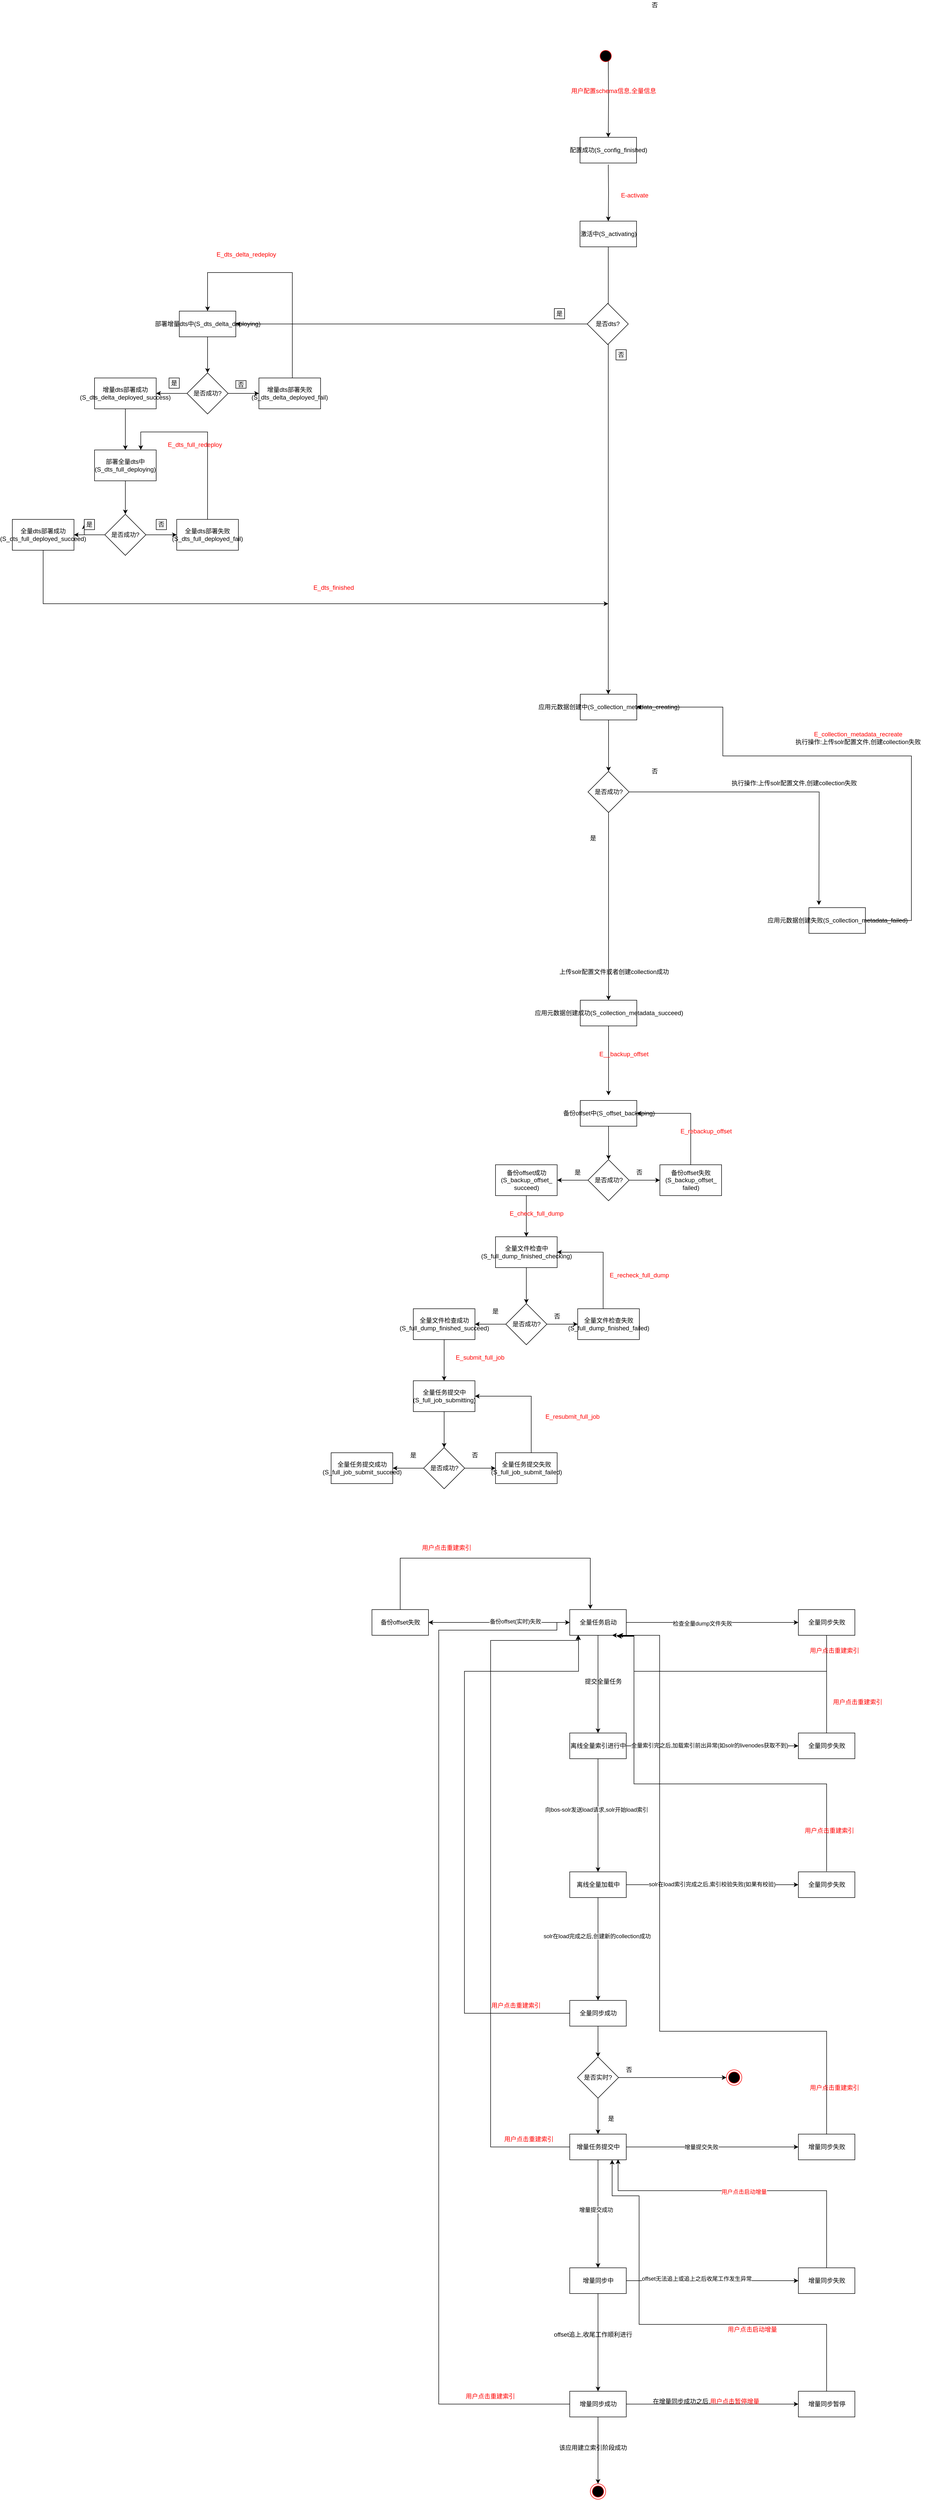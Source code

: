 <mxfile version="13.9.7" type="github">
  <diagram id="E6UDTMIK5SfPo9EAQP29" name="Page-1">
    <mxGraphModel dx="2750" dy="1805" grid="1" gridSize="10" guides="1" tooltips="1" connect="1" arrows="1" fold="1" page="1" pageScale="1" pageWidth="1169" pageHeight="826" math="0" shadow="0">
      <root>
        <mxCell id="0" />
        <mxCell id="1" parent="0" />
        <mxCell id="xRANGXOFlQ8uoqTKwq2T-1" value="" style="ellipse;html=1;shape=startState;fillColor=#000000;strokeColor=#ff0000;" parent="1" vertex="1">
          <mxGeometry x="410" y="-636" width="30" height="30" as="geometry" />
        </mxCell>
        <mxCell id="xRANGXOFlQ8uoqTKwq2T-8" value="" style="edgeStyle=orthogonalEdgeStyle;rounded=0;orthogonalLoop=1;jettySize=auto;html=1;" parent="1" target="xRANGXOFlQ8uoqTKwq2T-7" edge="1">
          <mxGeometry relative="1" as="geometry">
            <mxPoint x="430" y="-613" as="sourcePoint" />
          </mxGeometry>
        </mxCell>
        <mxCell id="xRANGXOFlQ8uoqTKwq2T-10" value="" style="edgeStyle=orthogonalEdgeStyle;rounded=0;orthogonalLoop=1;jettySize=auto;html=1;" parent="1" target="ouW_fzpy-MnYri31NkzG-50" edge="1">
          <mxGeometry relative="1" as="geometry">
            <mxPoint x="430" y="-270" as="sourcePoint" />
            <mxPoint x="460" y="1040" as="targetPoint" />
          </mxGeometry>
        </mxCell>
        <mxCell id="ouW_fzpy-MnYri31NkzG-12" style="edgeStyle=orthogonalEdgeStyle;rounded=0;orthogonalLoop=1;jettySize=auto;html=1;entryX=0.5;entryY=0;entryDx=0;entryDy=0;" edge="1" parent="1" target="ouW_fzpy-MnYri31NkzG-9">
          <mxGeometry relative="1" as="geometry">
            <mxPoint x="430" y="-310" as="targetPoint" />
            <mxPoint x="430" y="-410" as="sourcePoint" />
          </mxGeometry>
        </mxCell>
        <mxCell id="xRANGXOFlQ8uoqTKwq2T-7" value="配置成功(S_config_finished)" style="html=1;" parent="1" vertex="1">
          <mxGeometry x="375" y="-463" width="110" height="50" as="geometry" />
        </mxCell>
        <mxCell id="ouW_fzpy-MnYri31NkzG-66" style="edgeStyle=orthogonalEdgeStyle;rounded=0;orthogonalLoop=1;jettySize=auto;html=1;" edge="1" parent="1" source="xRANGXOFlQ8uoqTKwq2T-9">
          <mxGeometry relative="1" as="geometry">
            <mxPoint x="430.5" y="1400" as="targetPoint" />
          </mxGeometry>
        </mxCell>
        <mxCell id="xRANGXOFlQ8uoqTKwq2T-9" value="应用元数据创建成功(S_collection_metadata_succeed)" style="html=1;" parent="1" vertex="1">
          <mxGeometry x="375.5" y="1215" width="110" height="50" as="geometry" />
        </mxCell>
        <mxCell id="ouW_fzpy-MnYri31NkzG-60" style="edgeStyle=orthogonalEdgeStyle;rounded=0;orthogonalLoop=1;jettySize=auto;html=1;entryX=1;entryY=0.5;entryDx=0;entryDy=0;" edge="1" parent="1" source="xRANGXOFlQ8uoqTKwq2T-11" target="ouW_fzpy-MnYri31NkzG-50">
          <mxGeometry relative="1" as="geometry">
            <Array as="points">
              <mxPoint x="1020" y="1060" />
              <mxPoint x="1020" y="740" />
              <mxPoint x="653" y="740" />
              <mxPoint x="653" y="645" />
            </Array>
          </mxGeometry>
        </mxCell>
        <mxCell id="xRANGXOFlQ8uoqTKwq2T-11" value="应用元数据创建失败(S_collection_metadata_failed)" style="html=1;" parent="1" vertex="1">
          <mxGeometry x="820.5" y="1035" width="110" height="50" as="geometry" />
        </mxCell>
        <mxCell id="xRANGXOFlQ8uoqTKwq2T-22" style="edgeStyle=orthogonalEdgeStyle;rounded=0;orthogonalLoop=1;jettySize=auto;html=1;entryX=0;entryY=0.5;entryDx=0;entryDy=0;" parent="1" source="xRANGXOFlQ8uoqTKwq2T-18" target="xRANGXOFlQ8uoqTKwq2T-20" edge="1" treatAsSingle="0">
          <mxGeometry relative="1" as="geometry" />
        </mxCell>
        <mxCell id="pfTwy-6_xwasAA1-WFlj-45" value="检查全量dump文件失败" style="edgeLabel;html=1;align=center;verticalAlign=middle;resizable=0;points=[];" parent="xRANGXOFlQ8uoqTKwq2T-22" vertex="1" connectable="0">
          <mxGeometry x="-0.116" y="-2" relative="1" as="geometry">
            <mxPoint as="offset" />
          </mxGeometry>
        </mxCell>
        <mxCell id="xRANGXOFlQ8uoqTKwq2T-24" value="" style="edgeStyle=orthogonalEdgeStyle;rounded=0;orthogonalLoop=1;jettySize=auto;html=1;" parent="1" source="xRANGXOFlQ8uoqTKwq2T-18" target="xRANGXOFlQ8uoqTKwq2T-23" edge="1">
          <mxGeometry relative="1" as="geometry" />
        </mxCell>
        <mxCell id="pfTwy-6_xwasAA1-WFlj-31" value="" style="edgeStyle=orthogonalEdgeStyle;rounded=0;orthogonalLoop=1;jettySize=auto;html=1;" parent="1" source="xRANGXOFlQ8uoqTKwq2T-18" target="pfTwy-6_xwasAA1-WFlj-30" edge="1" treatAsSingle="0">
          <mxGeometry relative="1" as="geometry" />
        </mxCell>
        <mxCell id="pfTwy-6_xwasAA1-WFlj-43" value="备份offset(实时)失败" style="edgeLabel;html=1;align=center;verticalAlign=middle;resizable=0;points=[];" parent="pfTwy-6_xwasAA1-WFlj-31" vertex="1" connectable="0">
          <mxGeometry x="-0.229" y="-2" relative="1" as="geometry">
            <mxPoint as="offset" />
          </mxGeometry>
        </mxCell>
        <mxCell id="xRANGXOFlQ8uoqTKwq2T-18" value="全量任务启动" style="html=1;" parent="1" vertex="1">
          <mxGeometry x="355" y="2400" width="110" height="50" as="geometry" />
        </mxCell>
        <mxCell id="pfTwy-6_xwasAA1-WFlj-65" style="edgeStyle=orthogonalEdgeStyle;rounded=0;orthogonalLoop=1;jettySize=auto;html=1;" parent="1" source="xRANGXOFlQ8uoqTKwq2T-20" edge="1">
          <mxGeometry relative="1" as="geometry">
            <mxPoint x="450" y="2450" as="targetPoint" />
            <Array as="points">
              <mxPoint x="855" y="2520" />
              <mxPoint x="480" y="2520" />
              <mxPoint x="480" y="2450" />
            </Array>
          </mxGeometry>
        </mxCell>
        <mxCell id="xRANGXOFlQ8uoqTKwq2T-20" value="全量同步失败" style="html=1;" parent="1" vertex="1">
          <mxGeometry x="800" y="2400" width="110" height="50" as="geometry" />
        </mxCell>
        <mxCell id="xRANGXOFlQ8uoqTKwq2T-26" value="" style="edgeStyle=orthogonalEdgeStyle;rounded=0;orthogonalLoop=1;jettySize=auto;html=1;" parent="1" source="xRANGXOFlQ8uoqTKwq2T-23" target="xRANGXOFlQ8uoqTKwq2T-25" edge="1" treatAsSingle="0">
          <mxGeometry relative="1" as="geometry" />
        </mxCell>
        <mxCell id="pfTwy-6_xwasAA1-WFlj-47" value="全量索引完之后,加载索引前出异常(如solr的livenodes获取不到)" style="edgeLabel;html=1;align=center;verticalAlign=middle;resizable=0;points=[];" parent="xRANGXOFlQ8uoqTKwq2T-26" vertex="1" connectable="0">
          <mxGeometry x="-0.033" y="1" relative="1" as="geometry">
            <mxPoint as="offset" />
          </mxGeometry>
        </mxCell>
        <mxCell id="xRANGXOFlQ8uoqTKwq2T-28" value="" style="edgeStyle=orthogonalEdgeStyle;rounded=0;orthogonalLoop=1;jettySize=auto;html=1;" parent="1" source="xRANGXOFlQ8uoqTKwq2T-23" target="xRANGXOFlQ8uoqTKwq2T-27" edge="1" treatAsSingle="0">
          <mxGeometry relative="1" as="geometry" />
        </mxCell>
        <mxCell id="pfTwy-6_xwasAA1-WFlj-48" value="向bos-solr发送load请求,solr开始load索引" style="edgeLabel;html=1;align=center;verticalAlign=middle;resizable=0;points=[];" parent="xRANGXOFlQ8uoqTKwq2T-28" vertex="1" connectable="0">
          <mxGeometry x="-0.1" y="-3" relative="1" as="geometry">
            <mxPoint as="offset" />
          </mxGeometry>
        </mxCell>
        <mxCell id="xRANGXOFlQ8uoqTKwq2T-23" value="离线全量索引进行中" style="html=1;" parent="1" vertex="1">
          <mxGeometry x="355" y="2640" width="110" height="50" as="geometry" />
        </mxCell>
        <mxCell id="pfTwy-6_xwasAA1-WFlj-63" style="edgeStyle=orthogonalEdgeStyle;rounded=0;orthogonalLoop=1;jettySize=auto;html=1;entryX=0.836;entryY=1.04;entryDx=0;entryDy=0;entryPerimeter=0;" parent="1" source="xRANGXOFlQ8uoqTKwq2T-25" target="xRANGXOFlQ8uoqTKwq2T-18" edge="1">
          <mxGeometry relative="1" as="geometry">
            <Array as="points">
              <mxPoint x="855" y="2520" />
              <mxPoint x="480" y="2520" />
              <mxPoint x="480" y="2452" />
            </Array>
          </mxGeometry>
        </mxCell>
        <mxCell id="xRANGXOFlQ8uoqTKwq2T-25" value="全量同步失败" style="html=1;" parent="1" vertex="1">
          <mxGeometry x="800" y="2640" width="110" height="50" as="geometry" />
        </mxCell>
        <mxCell id="pfTwy-6_xwasAA1-WFlj-2" value="" style="edgeStyle=orthogonalEdgeStyle;rounded=0;orthogonalLoop=1;jettySize=auto;html=1;" parent="1" source="xRANGXOFlQ8uoqTKwq2T-27" target="pfTwy-6_xwasAA1-WFlj-1" edge="1" treatAsSingle="0">
          <mxGeometry relative="1" as="geometry" />
        </mxCell>
        <mxCell id="pfTwy-6_xwasAA1-WFlj-49" value="solr在load索引完成之后,索引校验失败(如果有校验)" style="edgeLabel;html=1;align=center;verticalAlign=middle;resizable=0;points=[];" parent="pfTwy-6_xwasAA1-WFlj-2" vertex="1" connectable="0">
          <mxGeometry x="-0.003" y="1" relative="1" as="geometry">
            <mxPoint as="offset" />
          </mxGeometry>
        </mxCell>
        <mxCell id="pfTwy-6_xwasAA1-WFlj-4" value="" style="edgeStyle=orthogonalEdgeStyle;rounded=0;orthogonalLoop=1;jettySize=auto;html=1;" parent="1" source="xRANGXOFlQ8uoqTKwq2T-27" target="pfTwy-6_xwasAA1-WFlj-3" edge="1" treatAsSingle="0">
          <mxGeometry relative="1" as="geometry" />
        </mxCell>
        <mxCell id="pfTwy-6_xwasAA1-WFlj-50" value="solr在load完成之后,创建新的collection成功" style="edgeLabel;html=1;align=center;verticalAlign=middle;resizable=0;points=[];" parent="pfTwy-6_xwasAA1-WFlj-4" vertex="1" connectable="0">
          <mxGeometry x="-0.25" y="-2" relative="1" as="geometry">
            <mxPoint as="offset" />
          </mxGeometry>
        </mxCell>
        <mxCell id="xRANGXOFlQ8uoqTKwq2T-27" value="离线全量加载中" style="html=1;" parent="1" vertex="1">
          <mxGeometry x="355" y="2910" width="110" height="50" as="geometry" />
        </mxCell>
        <mxCell id="pfTwy-6_xwasAA1-WFlj-64" style="edgeStyle=orthogonalEdgeStyle;rounded=0;orthogonalLoop=1;jettySize=auto;html=1;entryX=0.836;entryY=1.04;entryDx=0;entryDy=0;entryPerimeter=0;" parent="1" edge="1">
          <mxGeometry relative="1" as="geometry">
            <mxPoint x="855" y="2909" as="sourcePoint" />
            <mxPoint x="446.96" y="2451" as="targetPoint" />
            <Array as="points">
              <mxPoint x="855" y="2739" />
              <mxPoint x="480" y="2739" />
              <mxPoint x="480" y="2451" />
            </Array>
          </mxGeometry>
        </mxCell>
        <mxCell id="pfTwy-6_xwasAA1-WFlj-1" value="全量同步失败" style="html=1;" parent="1" vertex="1">
          <mxGeometry x="800" y="2910" width="110" height="50" as="geometry" />
        </mxCell>
        <mxCell id="pfTwy-6_xwasAA1-WFlj-6" value="" style="edgeStyle=orthogonalEdgeStyle;rounded=0;orthogonalLoop=1;jettySize=auto;html=1;" parent="1" source="pfTwy-6_xwasAA1-WFlj-3" target="pfTwy-6_xwasAA1-WFlj-5" edge="1">
          <mxGeometry relative="1" as="geometry" />
        </mxCell>
        <mxCell id="pfTwy-6_xwasAA1-WFlj-69" style="edgeStyle=orthogonalEdgeStyle;rounded=0;orthogonalLoop=1;jettySize=auto;html=1;entryX=0.155;entryY=1;entryDx=0;entryDy=0;entryPerimeter=0;" parent="1" source="pfTwy-6_xwasAA1-WFlj-3" target="xRANGXOFlQ8uoqTKwq2T-18" edge="1">
          <mxGeometry relative="1" as="geometry">
            <Array as="points">
              <mxPoint x="150" y="3185" />
              <mxPoint x="150" y="2520" />
              <mxPoint x="372" y="2520" />
            </Array>
          </mxGeometry>
        </mxCell>
        <mxCell id="pfTwy-6_xwasAA1-WFlj-3" value="全量同步成功" style="html=1;" parent="1" vertex="1">
          <mxGeometry x="355" y="3160" width="110" height="50" as="geometry" />
        </mxCell>
        <mxCell id="pfTwy-6_xwasAA1-WFlj-9" value="" style="edgeStyle=orthogonalEdgeStyle;rounded=0;orthogonalLoop=1;jettySize=auto;html=1;entryX=0;entryY=0.5;entryDx=0;entryDy=0;" parent="1" source="pfTwy-6_xwasAA1-WFlj-5" target="pfTwy-6_xwasAA1-WFlj-11" edge="1">
          <mxGeometry relative="1" as="geometry">
            <mxPoint x="510" y="3310" as="targetPoint" />
          </mxGeometry>
        </mxCell>
        <mxCell id="pfTwy-6_xwasAA1-WFlj-18" value="" style="edgeStyle=orthogonalEdgeStyle;rounded=0;orthogonalLoop=1;jettySize=auto;html=1;entryX=0.5;entryY=0;entryDx=0;entryDy=0;" parent="1" source="pfTwy-6_xwasAA1-WFlj-5" target="pfTwy-6_xwasAA1-WFlj-19" edge="1">
          <mxGeometry relative="1" as="geometry">
            <mxPoint x="410" y="3130" as="targetPoint" />
          </mxGeometry>
        </mxCell>
        <mxCell id="pfTwy-6_xwasAA1-WFlj-5" value="是否实时?" style="rhombus;whiteSpace=wrap;html=1;" parent="1" vertex="1">
          <mxGeometry x="370" y="3270" width="80" height="80" as="geometry" />
        </mxCell>
        <mxCell id="pfTwy-6_xwasAA1-WFlj-10" value="否" style="text;html=1;align=center;verticalAlign=middle;resizable=0;points=[];autosize=1;" parent="1" vertex="1">
          <mxGeometry x="455" y="3285" width="30" height="20" as="geometry" />
        </mxCell>
        <mxCell id="pfTwy-6_xwasAA1-WFlj-11" value="" style="ellipse;html=1;shape=endState;fillColor=#000000;strokeColor=#ff0000;" parent="1" vertex="1">
          <mxGeometry x="660" y="3295" width="30" height="30" as="geometry" />
        </mxCell>
        <mxCell id="pfTwy-6_xwasAA1-WFlj-23" value="" style="edgeStyle=orthogonalEdgeStyle;rounded=0;orthogonalLoop=1;jettySize=auto;html=1;" parent="1" source="pfTwy-6_xwasAA1-WFlj-19" target="pfTwy-6_xwasAA1-WFlj-22" edge="1" treatAsSingle="0">
          <mxGeometry relative="1" as="geometry" />
        </mxCell>
        <mxCell id="pfTwy-6_xwasAA1-WFlj-52" value="增量提交成功" style="edgeLabel;html=1;align=center;verticalAlign=middle;resizable=0;points=[];" parent="pfTwy-6_xwasAA1-WFlj-23" vertex="1" connectable="0">
          <mxGeometry x="-0.076" y="-4" relative="1" as="geometry">
            <mxPoint as="offset" />
          </mxGeometry>
        </mxCell>
        <mxCell id="pfTwy-6_xwasAA1-WFlj-25" value="" style="edgeStyle=orthogonalEdgeStyle;rounded=0;orthogonalLoop=1;jettySize=auto;html=1;" parent="1" source="pfTwy-6_xwasAA1-WFlj-19" target="pfTwy-6_xwasAA1-WFlj-24" edge="1" treatAsSingle="0">
          <mxGeometry relative="1" as="geometry" />
        </mxCell>
        <mxCell id="pfTwy-6_xwasAA1-WFlj-51" value="增量提交失败" style="edgeLabel;html=1;align=center;verticalAlign=middle;resizable=0;points=[];" parent="pfTwy-6_xwasAA1-WFlj-25" vertex="1" connectable="0">
          <mxGeometry x="-0.128" relative="1" as="geometry">
            <mxPoint as="offset" />
          </mxGeometry>
        </mxCell>
        <mxCell id="pfTwy-6_xwasAA1-WFlj-77" style="edgeStyle=orthogonalEdgeStyle;rounded=0;orthogonalLoop=1;jettySize=auto;html=1;" parent="1" edge="1">
          <mxGeometry relative="1" as="geometry">
            <mxPoint x="356" y="3445" as="sourcePoint" />
            <mxPoint x="371" y="2450" as="targetPoint" />
            <Array as="points">
              <mxPoint x="201" y="3445" />
              <mxPoint x="201" y="2460" />
              <mxPoint x="371" y="2460" />
            </Array>
          </mxGeometry>
        </mxCell>
        <mxCell id="pfTwy-6_xwasAA1-WFlj-19" value="增量任务提交中" style="html=1;" parent="1" vertex="1">
          <mxGeometry x="355" y="3420" width="110" height="50" as="geometry" />
        </mxCell>
        <mxCell id="pfTwy-6_xwasAA1-WFlj-21" value="是" style="text;html=1;align=center;verticalAlign=middle;resizable=0;points=[];autosize=1;" parent="1" vertex="1">
          <mxGeometry x="420" y="3380" width="30" height="20" as="geometry" />
        </mxCell>
        <mxCell id="pfTwy-6_xwasAA1-WFlj-27" value="" style="edgeStyle=orthogonalEdgeStyle;rounded=0;orthogonalLoop=1;jettySize=auto;html=1;" parent="1" source="pfTwy-6_xwasAA1-WFlj-22" target="pfTwy-6_xwasAA1-WFlj-26" edge="1">
          <mxGeometry relative="1" as="geometry" />
        </mxCell>
        <mxCell id="pfTwy-6_xwasAA1-WFlj-29" value="" style="edgeStyle=orthogonalEdgeStyle;rounded=0;orthogonalLoop=1;jettySize=auto;html=1;" parent="1" source="pfTwy-6_xwasAA1-WFlj-22" target="pfTwy-6_xwasAA1-WFlj-28" edge="1" treatAsSingle="0">
          <mxGeometry relative="1" as="geometry" />
        </mxCell>
        <mxCell id="pfTwy-6_xwasAA1-WFlj-53" value="offset无法追上或追上之后收尾工作发生异常" style="edgeLabel;html=1;align=center;verticalAlign=middle;resizable=0;points=[];" parent="pfTwy-6_xwasAA1-WFlj-29" vertex="1" connectable="0">
          <mxGeometry x="-0.182" y="4" relative="1" as="geometry">
            <mxPoint as="offset" />
          </mxGeometry>
        </mxCell>
        <mxCell id="pfTwy-6_xwasAA1-WFlj-22" value="增量同步中" style="html=1;" parent="1" vertex="1">
          <mxGeometry x="355" y="3680" width="110" height="50" as="geometry" />
        </mxCell>
        <mxCell id="pfTwy-6_xwasAA1-WFlj-71" style="edgeStyle=orthogonalEdgeStyle;rounded=0;orthogonalLoop=1;jettySize=auto;html=1;entryX=0.75;entryY=1;entryDx=0;entryDy=0;" parent="1" source="pfTwy-6_xwasAA1-WFlj-24" target="xRANGXOFlQ8uoqTKwq2T-18" edge="1">
          <mxGeometry relative="1" as="geometry">
            <Array as="points">
              <mxPoint x="855" y="3220" />
              <mxPoint x="530" y="3220" />
              <mxPoint x="530" y="2450" />
            </Array>
          </mxGeometry>
        </mxCell>
        <mxCell id="pfTwy-6_xwasAA1-WFlj-24" value="增量同步失败" style="html=1;" parent="1" vertex="1">
          <mxGeometry x="800" y="3420" width="110" height="50" as="geometry" />
        </mxCell>
        <mxCell id="pfTwy-6_xwasAA1-WFlj-33" value="" style="edgeStyle=orthogonalEdgeStyle;rounded=0;orthogonalLoop=1;jettySize=auto;html=1;" parent="1" source="pfTwy-6_xwasAA1-WFlj-26" target="pfTwy-6_xwasAA1-WFlj-32" edge="1">
          <mxGeometry relative="1" as="geometry" />
        </mxCell>
        <mxCell id="pfTwy-6_xwasAA1-WFlj-35" value="" style="edgeStyle=orthogonalEdgeStyle;rounded=0;orthogonalLoop=1;jettySize=auto;html=1;entryX=0.5;entryY=0;entryDx=0;entryDy=0;" parent="1" source="pfTwy-6_xwasAA1-WFlj-26" target="pfTwy-6_xwasAA1-WFlj-36" edge="1">
          <mxGeometry relative="1" as="geometry">
            <mxPoint x="410" y="3540" as="targetPoint" />
          </mxGeometry>
        </mxCell>
        <mxCell id="pfTwy-6_xwasAA1-WFlj-75" style="edgeStyle=orthogonalEdgeStyle;rounded=0;orthogonalLoop=1;jettySize=auto;html=1;entryX=0;entryY=0.5;entryDx=0;entryDy=0;" parent="1" source="pfTwy-6_xwasAA1-WFlj-26" target="xRANGXOFlQ8uoqTKwq2T-18" edge="1">
          <mxGeometry relative="1" as="geometry">
            <Array as="points">
              <mxPoint x="100" y="3945" />
              <mxPoint x="100" y="2440" />
              <mxPoint x="330" y="2440" />
              <mxPoint x="330" y="2425" />
            </Array>
          </mxGeometry>
        </mxCell>
        <mxCell id="pfTwy-6_xwasAA1-WFlj-26" value="增量同步成功" style="html=1;" parent="1" vertex="1">
          <mxGeometry x="355" y="3920" width="110" height="50" as="geometry" />
        </mxCell>
        <mxCell id="pfTwy-6_xwasAA1-WFlj-59" style="edgeStyle=orthogonalEdgeStyle;rounded=0;orthogonalLoop=1;jettySize=auto;html=1;entryX=0.855;entryY=0.98;entryDx=0;entryDy=0;entryPerimeter=0;" parent="1" source="pfTwy-6_xwasAA1-WFlj-28" target="pfTwy-6_xwasAA1-WFlj-19" edge="1" treatAsSingle="0">
          <mxGeometry relative="1" as="geometry">
            <Array as="points">
              <mxPoint x="855" y="3530" />
              <mxPoint x="449" y="3530" />
            </Array>
          </mxGeometry>
        </mxCell>
        <mxCell id="pfTwy-6_xwasAA1-WFlj-60" value="&lt;font color=&quot;#ff0000&quot;&gt;用户点击启动增量&lt;/font&gt;" style="edgeLabel;html=1;align=center;verticalAlign=middle;resizable=0;points=[];" parent="pfTwy-6_xwasAA1-WFlj-59" vertex="1" connectable="0">
          <mxGeometry x="0.008" y="2" relative="1" as="geometry">
            <mxPoint as="offset" />
          </mxGeometry>
        </mxCell>
        <mxCell id="pfTwy-6_xwasAA1-WFlj-28" value="增量同步失败" style="html=1;" parent="1" vertex="1">
          <mxGeometry x="800" y="3680" width="110" height="50" as="geometry" />
        </mxCell>
        <mxCell id="pfTwy-6_xwasAA1-WFlj-73" style="edgeStyle=orthogonalEdgeStyle;rounded=0;orthogonalLoop=1;jettySize=auto;html=1;entryX=0.364;entryY=-0.02;entryDx=0;entryDy=0;entryPerimeter=0;" parent="1" source="pfTwy-6_xwasAA1-WFlj-30" target="xRANGXOFlQ8uoqTKwq2T-18" edge="1">
          <mxGeometry relative="1" as="geometry">
            <Array as="points">
              <mxPoint x="25" y="2300" />
              <mxPoint x="395" y="2300" />
            </Array>
          </mxGeometry>
        </mxCell>
        <mxCell id="pfTwy-6_xwasAA1-WFlj-30" value="备份offset失败" style="html=1;" parent="1" vertex="1">
          <mxGeometry x="-30" y="2400" width="110" height="50" as="geometry" />
        </mxCell>
        <mxCell id="pfTwy-6_xwasAA1-WFlj-61" style="edgeStyle=orthogonalEdgeStyle;rounded=0;orthogonalLoop=1;jettySize=auto;html=1;entryX=0.75;entryY=1;entryDx=0;entryDy=0;" parent="1" source="pfTwy-6_xwasAA1-WFlj-32" target="pfTwy-6_xwasAA1-WFlj-19" edge="1">
          <mxGeometry relative="1" as="geometry">
            <Array as="points">
              <mxPoint x="855" y="3790" />
              <mxPoint x="490" y="3790" />
              <mxPoint x="490" y="3540" />
              <mxPoint x="438" y="3540" />
            </Array>
          </mxGeometry>
        </mxCell>
        <mxCell id="pfTwy-6_xwasAA1-WFlj-32" value="增量同步暂停" style="html=1;" parent="1" vertex="1">
          <mxGeometry x="800" y="3920" width="110" height="50" as="geometry" />
        </mxCell>
        <mxCell id="pfTwy-6_xwasAA1-WFlj-36" value="" style="ellipse;html=1;shape=endState;fillColor=#000000;strokeColor=#ff0000;" parent="1" vertex="1">
          <mxGeometry x="395" y="4100" width="30" height="30" as="geometry" />
        </mxCell>
        <mxCell id="pfTwy-6_xwasAA1-WFlj-40" value="&lt;font color=&quot;#ff0000&quot;&gt;用户配置schema信息,全量信息&lt;/font&gt;" style="text;html=1;align=center;verticalAlign=middle;resizable=0;points=[];autosize=1;" parent="1" vertex="1">
          <mxGeometry x="350" y="-563" width="180" height="20" as="geometry" />
        </mxCell>
        <mxCell id="pfTwy-6_xwasAA1-WFlj-41" value="&lt;br&gt;&amp;nbsp; &amp;nbsp; &amp;nbsp; &amp;nbsp; &amp;nbsp; &amp;nbsp; &amp;nbsp;执行操作:上传solr配置文件,创建collection失败" style="text;html=1;align=center;verticalAlign=middle;resizable=0;points=[];autosize=1;" parent="1" vertex="1">
          <mxGeometry x="620" y="770" width="300" height="30" as="geometry" />
        </mxCell>
        <mxCell id="pfTwy-6_xwasAA1-WFlj-42" value="&lt;br&gt;&lt;span style=&quot;color: rgb(255 , 0 , 0)&quot;&gt;&lt;br&gt;&lt;/span&gt;上传solr配置文件或者创建collection成功" style="text;html=1;align=center;verticalAlign=middle;resizable=0;points=[];autosize=1;" parent="1" vertex="1">
          <mxGeometry x="325.5" y="1120" width="230" height="50" as="geometry" />
        </mxCell>
        <mxCell id="pfTwy-6_xwasAA1-WFlj-46" value="提交全量任务" style="text;html=1;align=center;verticalAlign=middle;resizable=0;points=[];autosize=1;" parent="1" vertex="1">
          <mxGeometry x="375" y="2530" width="90" height="20" as="geometry" />
        </mxCell>
        <mxCell id="pfTwy-6_xwasAA1-WFlj-54" value="offset追上,收尾工作顺利进行" style="text;html=1;align=center;verticalAlign=middle;resizable=0;points=[];autosize=1;" parent="1" vertex="1">
          <mxGeometry x="315" y="3800" width="170" height="20" as="geometry" />
        </mxCell>
        <mxCell id="pfTwy-6_xwasAA1-WFlj-55" value="在增量同步成功之后,&lt;font color=&quot;#ff0000&quot;&gt;用户点击暂停增量&lt;/font&gt;" style="text;html=1;align=center;verticalAlign=middle;resizable=0;points=[];autosize=1;" parent="1" vertex="1">
          <mxGeometry x="510" y="3930" width="220" height="20" as="geometry" />
        </mxCell>
        <mxCell id="pfTwy-6_xwasAA1-WFlj-56" value="该应用建立索引阶段成功" style="text;html=1;align=center;verticalAlign=middle;resizable=0;points=[];autosize=1;" parent="1" vertex="1">
          <mxGeometry x="325" y="4020" width="150" height="20" as="geometry" />
        </mxCell>
        <mxCell id="pfTwy-6_xwasAA1-WFlj-62" value="&lt;font color=&quot;#ff0000&quot;&gt;用户点击启动增量&lt;/font&gt;" style="text;html=1;align=center;verticalAlign=middle;resizable=0;points=[];autosize=1;" parent="1" vertex="1">
          <mxGeometry x="655" y="3790" width="110" height="20" as="geometry" />
        </mxCell>
        <mxCell id="pfTwy-6_xwasAA1-WFlj-66" value="&lt;font color=&quot;#ff0000&quot;&gt;用户点击重建索引&lt;/font&gt;" style="text;html=1;align=center;verticalAlign=middle;resizable=0;points=[];autosize=1;" parent="1" vertex="1">
          <mxGeometry x="860" y="2570" width="110" height="20" as="geometry" />
        </mxCell>
        <mxCell id="pfTwy-6_xwasAA1-WFlj-67" value="&lt;font color=&quot;#ff0000&quot;&gt;用户点击重建索引&lt;/font&gt;" style="text;html=1;align=center;verticalAlign=middle;resizable=0;points=[];autosize=1;" parent="1" vertex="1">
          <mxGeometry x="815" y="2470" width="110" height="20" as="geometry" />
        </mxCell>
        <mxCell id="pfTwy-6_xwasAA1-WFlj-68" value="&lt;font color=&quot;#ff0000&quot;&gt;用户点击重建索引&lt;/font&gt;" style="text;html=1;align=center;verticalAlign=middle;resizable=0;points=[];autosize=1;" parent="1" vertex="1">
          <mxGeometry x="805" y="2820" width="110" height="20" as="geometry" />
        </mxCell>
        <mxCell id="pfTwy-6_xwasAA1-WFlj-70" value="&lt;font color=&quot;#ff0000&quot;&gt;用户点击重建索引&lt;/font&gt;" style="text;html=1;align=center;verticalAlign=middle;resizable=0;points=[];autosize=1;" parent="1" vertex="1">
          <mxGeometry x="195" y="3160" width="110" height="20" as="geometry" />
        </mxCell>
        <mxCell id="pfTwy-6_xwasAA1-WFlj-72" value="&lt;font color=&quot;#ff0000&quot;&gt;用户点击重建索引&lt;/font&gt;" style="text;html=1;align=center;verticalAlign=middle;resizable=0;points=[];autosize=1;" parent="1" vertex="1">
          <mxGeometry x="815" y="3320" width="110" height="20" as="geometry" />
        </mxCell>
        <mxCell id="pfTwy-6_xwasAA1-WFlj-74" value="&lt;font color=&quot;#ff0000&quot;&gt;用户点击重建索引&lt;/font&gt;" style="text;html=1;align=center;verticalAlign=middle;resizable=0;points=[];autosize=1;" parent="1" vertex="1">
          <mxGeometry x="60" y="2270" width="110" height="20" as="geometry" />
        </mxCell>
        <mxCell id="pfTwy-6_xwasAA1-WFlj-76" value="&lt;font color=&quot;#ff0000&quot;&gt;用户点击重建索引&lt;/font&gt;" style="text;html=1;align=center;verticalAlign=middle;resizable=0;points=[];autosize=1;" parent="1" vertex="1">
          <mxGeometry x="145" y="3920" width="110" height="20" as="geometry" />
        </mxCell>
        <mxCell id="pfTwy-6_xwasAA1-WFlj-78" value="&lt;font color=&quot;#ff0000&quot;&gt;用户点击重建索引&lt;/font&gt;" style="text;html=1;align=center;verticalAlign=middle;resizable=0;points=[];autosize=1;" parent="1" vertex="1">
          <mxGeometry x="220" y="3420" width="110" height="20" as="geometry" />
        </mxCell>
        <mxCell id="pfTwy-6_xwasAA1-WFlj-80" value="&lt;font color=&quot;#ff0000&quot;&gt;E_collection_metadata_recreate&lt;br&gt;&lt;/font&gt;执行操作:上传solr配置文件,创建collection失败&lt;font color=&quot;#ff0000&quot;&gt;&lt;br&gt;&lt;/font&gt;" style="text;html=1;align=center;verticalAlign=middle;resizable=0;points=[];autosize=1;" parent="1" vertex="1">
          <mxGeometry x="785.5" y="690" width="260" height="30" as="geometry" />
        </mxCell>
        <mxCell id="ouW_fzpy-MnYri31NkzG-7" style="edgeStyle=orthogonalEdgeStyle;rounded=0;orthogonalLoop=1;jettySize=auto;html=1;entryX=1;entryY=0.5;entryDx=0;entryDy=0;" edge="1" parent="1" source="ouW_fzpy-MnYri31NkzG-1" target="ouW_fzpy-MnYri31NkzG-8">
          <mxGeometry relative="1" as="geometry">
            <mxPoint x="240" y="-20" as="targetPoint" />
          </mxGeometry>
        </mxCell>
        <mxCell id="ouW_fzpy-MnYri31NkzG-1" value="是否dts?" style="rhombus;whiteSpace=wrap;html=1;" vertex="1" parent="1">
          <mxGeometry x="389" y="-140" width="80" height="80" as="geometry" />
        </mxCell>
        <mxCell id="ouW_fzpy-MnYri31NkzG-2" value="否" style="text;html=1;align=center;verticalAlign=middle;resizable=0;points=[];autosize=1;" vertex="1" parent="1">
          <mxGeometry x="505" y="-730" width="30" height="20" as="geometry" />
        </mxCell>
        <mxCell id="ouW_fzpy-MnYri31NkzG-3" value="是" style="rounded=0;whiteSpace=wrap;html=1;" vertex="1" parent="1">
          <mxGeometry x="325" y="-130" width="20" height="20" as="geometry" />
        </mxCell>
        <mxCell id="ouW_fzpy-MnYri31NkzG-4" value="否" style="rounded=0;whiteSpace=wrap;html=1;" vertex="1" parent="1">
          <mxGeometry x="445" y="-50" width="20" height="20" as="geometry" />
        </mxCell>
        <mxCell id="ouW_fzpy-MnYri31NkzG-16" style="edgeStyle=orthogonalEdgeStyle;rounded=0;orthogonalLoop=1;jettySize=auto;html=1;entryX=0.5;entryY=0;entryDx=0;entryDy=0;" edge="1" parent="1" source="ouW_fzpy-MnYri31NkzG-8">
          <mxGeometry relative="1" as="geometry">
            <mxPoint x="-350" y="-5" as="targetPoint" />
          </mxGeometry>
        </mxCell>
        <mxCell id="ouW_fzpy-MnYri31NkzG-8" value="部署增量dts中(S_dts_delta_deploying)" style="html=1;" vertex="1" parent="1">
          <mxGeometry x="-405" y="-125" width="110" height="50" as="geometry" />
        </mxCell>
        <mxCell id="ouW_fzpy-MnYri31NkzG-9" value="激活中(S_activating)" style="html=1;" vertex="1" parent="1">
          <mxGeometry x="375" y="-300" width="110" height="50" as="geometry" />
        </mxCell>
        <mxCell id="ouW_fzpy-MnYri31NkzG-13" value="&lt;font color=&quot;#ff0000&quot;&gt;E-activate&lt;/font&gt;" style="text;html=1;align=center;verticalAlign=middle;resizable=0;points=[];autosize=1;" vertex="1" parent="1">
          <mxGeometry x="445.5" y="-360" width="70" height="20" as="geometry" />
        </mxCell>
        <mxCell id="ouW_fzpy-MnYri31NkzG-21" value="" style="edgeStyle=orthogonalEdgeStyle;rounded=0;orthogonalLoop=1;jettySize=auto;html=1;" edge="1" parent="1" source="ouW_fzpy-MnYri31NkzG-19" target="ouW_fzpy-MnYri31NkzG-20">
          <mxGeometry relative="1" as="geometry" />
        </mxCell>
        <mxCell id="ouW_fzpy-MnYri31NkzG-24" value="" style="edgeStyle=orthogonalEdgeStyle;rounded=0;orthogonalLoop=1;jettySize=auto;html=1;" edge="1" parent="1" source="ouW_fzpy-MnYri31NkzG-19" target="ouW_fzpy-MnYri31NkzG-23">
          <mxGeometry relative="1" as="geometry" />
        </mxCell>
        <mxCell id="ouW_fzpy-MnYri31NkzG-19" value="是否成功?" style="rhombus;whiteSpace=wrap;html=1;" vertex="1" parent="1">
          <mxGeometry x="-390" y="-5" width="80" height="80" as="geometry" />
        </mxCell>
        <mxCell id="ouW_fzpy-MnYri31NkzG-27" value="" style="edgeStyle=orthogonalEdgeStyle;rounded=0;orthogonalLoop=1;jettySize=auto;html=1;" edge="1" parent="1" source="ouW_fzpy-MnYri31NkzG-20" target="ouW_fzpy-MnYri31NkzG-26">
          <mxGeometry relative="1" as="geometry" />
        </mxCell>
        <mxCell id="ouW_fzpy-MnYri31NkzG-20" value="&lt;span&gt;增量dts部署成功(S_dts_delta_deployed_success)&lt;/span&gt;" style="whiteSpace=wrap;html=1;" vertex="1" parent="1">
          <mxGeometry x="-570" y="5" width="120" height="60" as="geometry" />
        </mxCell>
        <mxCell id="ouW_fzpy-MnYri31NkzG-22" value="是" style="rounded=0;whiteSpace=wrap;html=1;" vertex="1" parent="1">
          <mxGeometry x="-425" y="5" width="20" height="20" as="geometry" />
        </mxCell>
        <mxCell id="ouW_fzpy-MnYri31NkzG-29" style="edgeStyle=orthogonalEdgeStyle;rounded=0;orthogonalLoop=1;jettySize=auto;html=1;entryX=0.5;entryY=0;entryDx=0;entryDy=0;" edge="1" parent="1" source="ouW_fzpy-MnYri31NkzG-23" target="ouW_fzpy-MnYri31NkzG-8">
          <mxGeometry relative="1" as="geometry">
            <Array as="points">
              <mxPoint x="-185" y="-200" />
              <mxPoint x="-350" y="-200" />
            </Array>
          </mxGeometry>
        </mxCell>
        <mxCell id="ouW_fzpy-MnYri31NkzG-23" value="增量dts部署失败(S_dts_delta_deployed_fail)" style="whiteSpace=wrap;html=1;" vertex="1" parent="1">
          <mxGeometry x="-250" y="5" width="120" height="60" as="geometry" />
        </mxCell>
        <mxCell id="ouW_fzpy-MnYri31NkzG-25" value="否" style="rounded=0;whiteSpace=wrap;html=1;" vertex="1" parent="1">
          <mxGeometry x="-295" y="10" width="20" height="15" as="geometry" />
        </mxCell>
        <mxCell id="ouW_fzpy-MnYri31NkzG-32" value="" style="edgeStyle=orthogonalEdgeStyle;rounded=0;orthogonalLoop=1;jettySize=auto;html=1;" edge="1" parent="1" source="ouW_fzpy-MnYri31NkzG-26" target="ouW_fzpy-MnYri31NkzG-31">
          <mxGeometry relative="1" as="geometry">
            <Array as="points">
              <mxPoint x="-510" y="250" />
              <mxPoint x="-510" y="250" />
            </Array>
          </mxGeometry>
        </mxCell>
        <mxCell id="ouW_fzpy-MnYri31NkzG-26" value="部署全量dts中(S_dts_full_deploying)" style="whiteSpace=wrap;html=1;" vertex="1" parent="1">
          <mxGeometry x="-570" y="145" width="120" height="60" as="geometry" />
        </mxCell>
        <mxCell id="ouW_fzpy-MnYri31NkzG-30" value="&lt;font color=&quot;#ff0000&quot;&gt;E_dts_delta_redeploy&lt;/font&gt;" style="text;html=1;align=center;verticalAlign=middle;resizable=0;points=[];autosize=1;" vertex="1" parent="1">
          <mxGeometry x="-340" y="-245" width="130" height="20" as="geometry" />
        </mxCell>
        <mxCell id="ouW_fzpy-MnYri31NkzG-35" value="" style="edgeStyle=orthogonalEdgeStyle;rounded=0;orthogonalLoop=1;jettySize=auto;html=1;" edge="1" parent="1" source="ouW_fzpy-MnYri31NkzG-31" target="ouW_fzpy-MnYri31NkzG-34">
          <mxGeometry relative="1" as="geometry" />
        </mxCell>
        <mxCell id="ouW_fzpy-MnYri31NkzG-42" value="" style="edgeStyle=orthogonalEdgeStyle;rounded=0;orthogonalLoop=1;jettySize=auto;html=1;" edge="1" parent="1" source="ouW_fzpy-MnYri31NkzG-31" target="ouW_fzpy-MnYri31NkzG-41">
          <mxGeometry relative="1" as="geometry" />
        </mxCell>
        <mxCell id="ouW_fzpy-MnYri31NkzG-31" value="是否成功?" style="rhombus;whiteSpace=wrap;html=1;" vertex="1" parent="1">
          <mxGeometry x="-550" y="270" width="80" height="80" as="geometry" />
        </mxCell>
        <mxCell id="ouW_fzpy-MnYri31NkzG-33" value="否" style="rounded=0;whiteSpace=wrap;html=1;" vertex="1" parent="1">
          <mxGeometry x="-450" y="280" width="20" height="20" as="geometry" />
        </mxCell>
        <mxCell id="ouW_fzpy-MnYri31NkzG-44" style="edgeStyle=orthogonalEdgeStyle;rounded=0;orthogonalLoop=1;jettySize=auto;html=1;entryX=0.75;entryY=0;entryDx=0;entryDy=0;" edge="1" parent="1" source="ouW_fzpy-MnYri31NkzG-34" target="ouW_fzpy-MnYri31NkzG-26">
          <mxGeometry relative="1" as="geometry">
            <Array as="points">
              <mxPoint x="-350" y="110" />
              <mxPoint x="-480" y="110" />
            </Array>
          </mxGeometry>
        </mxCell>
        <mxCell id="ouW_fzpy-MnYri31NkzG-34" value="&lt;span&gt;全量dts部署失败(S_dts_full_deployed_fail)&lt;/span&gt;" style="whiteSpace=wrap;html=1;" vertex="1" parent="1">
          <mxGeometry x="-410" y="280" width="120" height="60" as="geometry" />
        </mxCell>
        <mxCell id="ouW_fzpy-MnYri31NkzG-58" style="edgeStyle=orthogonalEdgeStyle;rounded=0;orthogonalLoop=1;jettySize=auto;html=1;" edge="1" parent="1" source="ouW_fzpy-MnYri31NkzG-41">
          <mxGeometry relative="1" as="geometry">
            <mxPoint x="430" y="444" as="targetPoint" />
            <Array as="points">
              <mxPoint x="-670" y="444" />
            </Array>
          </mxGeometry>
        </mxCell>
        <mxCell id="ouW_fzpy-MnYri31NkzG-61" value="" style="edgeStyle=orthogonalEdgeStyle;rounded=0;orthogonalLoop=1;jettySize=auto;html=1;" edge="1" parent="1" source="ouW_fzpy-MnYri31NkzG-41" target="ouW_fzpy-MnYri31NkzG-43">
          <mxGeometry relative="1" as="geometry" />
        </mxCell>
        <mxCell id="ouW_fzpy-MnYri31NkzG-41" value="&lt;span&gt;全量dts部署成功(S_dts_full_deployed_succeed)&lt;/span&gt;" style="whiteSpace=wrap;html=1;" vertex="1" parent="1">
          <mxGeometry x="-730" y="280" width="120" height="60" as="geometry" />
        </mxCell>
        <mxCell id="ouW_fzpy-MnYri31NkzG-43" value="是" style="rounded=0;whiteSpace=wrap;html=1;" vertex="1" parent="1">
          <mxGeometry x="-590" y="280" width="20" height="20" as="geometry" />
        </mxCell>
        <mxCell id="ouW_fzpy-MnYri31NkzG-45" value="&lt;font color=&quot;#ff0000&quot;&gt;E_dts_full_redeploy&lt;/font&gt;" style="text;html=1;align=center;verticalAlign=middle;resizable=0;points=[];autosize=1;" vertex="1" parent="1">
          <mxGeometry x="-435" y="125" width="120" height="20" as="geometry" />
        </mxCell>
        <mxCell id="ouW_fzpy-MnYri31NkzG-53" value="" style="edgeStyle=orthogonalEdgeStyle;rounded=0;orthogonalLoop=1;jettySize=auto;html=1;" edge="1" parent="1" source="ouW_fzpy-MnYri31NkzG-50" target="ouW_fzpy-MnYri31NkzG-52">
          <mxGeometry relative="1" as="geometry" />
        </mxCell>
        <mxCell id="ouW_fzpy-MnYri31NkzG-50" value="应用元数据创建中(S_collection_metadata_creating)" style="html=1;" vertex="1" parent="1">
          <mxGeometry x="375.5" y="620" width="110" height="50" as="geometry" />
        </mxCell>
        <mxCell id="ouW_fzpy-MnYri31NkzG-54" style="edgeStyle=orthogonalEdgeStyle;rounded=0;orthogonalLoop=1;jettySize=auto;html=1;" edge="1" parent="1" source="ouW_fzpy-MnYri31NkzG-52">
          <mxGeometry relative="1" as="geometry">
            <mxPoint x="840" y="1030" as="targetPoint" />
          </mxGeometry>
        </mxCell>
        <mxCell id="ouW_fzpy-MnYri31NkzG-55" style="edgeStyle=orthogonalEdgeStyle;rounded=0;orthogonalLoop=1;jettySize=auto;html=1;" edge="1" parent="1" source="ouW_fzpy-MnYri31NkzG-52" target="xRANGXOFlQ8uoqTKwq2T-9">
          <mxGeometry relative="1" as="geometry" />
        </mxCell>
        <mxCell id="ouW_fzpy-MnYri31NkzG-52" value="是否成功?" style="rhombus;whiteSpace=wrap;html=1;" vertex="1" parent="1">
          <mxGeometry x="390.5" y="770" width="80" height="80" as="geometry" />
        </mxCell>
        <mxCell id="ouW_fzpy-MnYri31NkzG-56" value="否" style="text;html=1;align=center;verticalAlign=middle;resizable=0;points=[];autosize=1;" vertex="1" parent="1">
          <mxGeometry x="505" y="760" width="30" height="20" as="geometry" />
        </mxCell>
        <mxCell id="ouW_fzpy-MnYri31NkzG-57" value="是" style="text;html=1;align=center;verticalAlign=middle;resizable=0;points=[];autosize=1;" vertex="1" parent="1">
          <mxGeometry x="385" y="890" width="30" height="20" as="geometry" />
        </mxCell>
        <mxCell id="ouW_fzpy-MnYri31NkzG-59" value="&lt;font color=&quot;#ff0000&quot;&gt;E_dts_finished&lt;/font&gt;" style="text;html=1;align=center;verticalAlign=middle;resizable=0;points=[];autosize=1;" vertex="1" parent="1">
          <mxGeometry x="-150" y="403" width="90" height="20" as="geometry" />
        </mxCell>
        <mxCell id="ouW_fzpy-MnYri31NkzG-70" value="" style="edgeStyle=orthogonalEdgeStyle;rounded=0;orthogonalLoop=1;jettySize=auto;html=1;" edge="1" parent="1" source="ouW_fzpy-MnYri31NkzG-63" target="ouW_fzpy-MnYri31NkzG-69">
          <mxGeometry relative="1" as="geometry" />
        </mxCell>
        <mxCell id="ouW_fzpy-MnYri31NkzG-63" value="备份offset中(S_offset_backuping)" style="html=1;" vertex="1" parent="1">
          <mxGeometry x="375.5" y="1410" width="110" height="50" as="geometry" />
        </mxCell>
        <mxCell id="ouW_fzpy-MnYri31NkzG-68" value="&lt;font color=&quot;#ff0000&quot;&gt;E__backup_offset&lt;/font&gt;" style="text;html=1;align=center;verticalAlign=middle;resizable=0;points=[];autosize=1;" vertex="1" parent="1">
          <mxGeometry x="405" y="1310" width="110" height="20" as="geometry" />
        </mxCell>
        <mxCell id="ouW_fzpy-MnYri31NkzG-72" value="" style="edgeStyle=orthogonalEdgeStyle;rounded=0;orthogonalLoop=1;jettySize=auto;html=1;" edge="1" parent="1" source="ouW_fzpy-MnYri31NkzG-69" target="ouW_fzpy-MnYri31NkzG-71">
          <mxGeometry relative="1" as="geometry" />
        </mxCell>
        <mxCell id="ouW_fzpy-MnYri31NkzG-74" value="" style="edgeStyle=orthogonalEdgeStyle;rounded=0;orthogonalLoop=1;jettySize=auto;html=1;" edge="1" parent="1" source="ouW_fzpy-MnYri31NkzG-69" target="ouW_fzpy-MnYri31NkzG-73">
          <mxGeometry relative="1" as="geometry" />
        </mxCell>
        <mxCell id="ouW_fzpy-MnYri31NkzG-69" value="是否成功?" style="rhombus;whiteSpace=wrap;html=1;" vertex="1" parent="1">
          <mxGeometry x="390.5" y="1525" width="80" height="80" as="geometry" />
        </mxCell>
        <mxCell id="ouW_fzpy-MnYri31NkzG-81" style="edgeStyle=orthogonalEdgeStyle;rounded=0;orthogonalLoop=1;jettySize=auto;html=1;entryX=1;entryY=0.5;entryDx=0;entryDy=0;" edge="1" parent="1" source="ouW_fzpy-MnYri31NkzG-71" target="ouW_fzpy-MnYri31NkzG-63">
          <mxGeometry relative="1" as="geometry">
            <Array as="points">
              <mxPoint x="591" y="1435" />
            </Array>
          </mxGeometry>
        </mxCell>
        <mxCell id="ouW_fzpy-MnYri31NkzG-71" value="备份offset失败(S_backup_offset_&lt;br&gt;failed)" style="whiteSpace=wrap;html=1;" vertex="1" parent="1">
          <mxGeometry x="530.5" y="1535" width="120" height="60" as="geometry" />
        </mxCell>
        <mxCell id="ouW_fzpy-MnYri31NkzG-80" value="" style="edgeStyle=orthogonalEdgeStyle;rounded=0;orthogonalLoop=1;jettySize=auto;html=1;" edge="1" parent="1" source="ouW_fzpy-MnYri31NkzG-73" target="ouW_fzpy-MnYri31NkzG-79">
          <mxGeometry relative="1" as="geometry" />
        </mxCell>
        <mxCell id="ouW_fzpy-MnYri31NkzG-73" value="&lt;span&gt;备份offset成功(S_backup_offset_&lt;/span&gt;&lt;br&gt;&lt;span&gt;succeed)&lt;/span&gt;" style="whiteSpace=wrap;html=1;" vertex="1" parent="1">
          <mxGeometry x="210.5" y="1535" width="120" height="60" as="geometry" />
        </mxCell>
        <mxCell id="ouW_fzpy-MnYri31NkzG-75" value="否" style="text;html=1;align=center;verticalAlign=middle;resizable=0;points=[];autosize=1;" vertex="1" parent="1">
          <mxGeometry x="475" y="1540" width="30" height="20" as="geometry" />
        </mxCell>
        <mxCell id="ouW_fzpy-MnYri31NkzG-76" value="是" style="text;html=1;align=center;verticalAlign=middle;resizable=0;points=[];autosize=1;" vertex="1" parent="1">
          <mxGeometry x="355" y="1540" width="30" height="20" as="geometry" />
        </mxCell>
        <mxCell id="ouW_fzpy-MnYri31NkzG-87" value="" style="edgeStyle=orthogonalEdgeStyle;rounded=0;orthogonalLoop=1;jettySize=auto;html=1;" edge="1" parent="1" source="ouW_fzpy-MnYri31NkzG-79" target="ouW_fzpy-MnYri31NkzG-86">
          <mxGeometry relative="1" as="geometry" />
        </mxCell>
        <mxCell id="ouW_fzpy-MnYri31NkzG-79" value="全量文件检查中(S_full_dump_finished_checking)" style="whiteSpace=wrap;html=1;" vertex="1" parent="1">
          <mxGeometry x="210.5" y="1675" width="120" height="60" as="geometry" />
        </mxCell>
        <mxCell id="ouW_fzpy-MnYri31NkzG-82" value="&lt;font color=&quot;#ff0000&quot;&gt;E_rebackup_offset&lt;/font&gt;" style="text;html=1;align=center;verticalAlign=middle;resizable=0;points=[];autosize=1;" vertex="1" parent="1">
          <mxGeometry x="560" y="1460" width="120" height="20" as="geometry" />
        </mxCell>
        <mxCell id="ouW_fzpy-MnYri31NkzG-83" value="&lt;font color=&quot;#ff0000&quot;&gt;E_check_full_dump&lt;/font&gt;" style="text;html=1;align=center;verticalAlign=middle;resizable=0;points=[];autosize=1;" vertex="1" parent="1">
          <mxGeometry x="230" y="1620" width="120" height="20" as="geometry" />
        </mxCell>
        <mxCell id="ouW_fzpy-MnYri31NkzG-89" value="" style="edgeStyle=orthogonalEdgeStyle;rounded=0;orthogonalLoop=1;jettySize=auto;html=1;" edge="1" parent="1" source="ouW_fzpy-MnYri31NkzG-86" target="ouW_fzpy-MnYri31NkzG-88">
          <mxGeometry relative="1" as="geometry" />
        </mxCell>
        <mxCell id="ouW_fzpy-MnYri31NkzG-91" value="" style="edgeStyle=orthogonalEdgeStyle;rounded=0;orthogonalLoop=1;jettySize=auto;html=1;" edge="1" parent="1" source="ouW_fzpy-MnYri31NkzG-86" target="ouW_fzpy-MnYri31NkzG-90">
          <mxGeometry relative="1" as="geometry" />
        </mxCell>
        <mxCell id="ouW_fzpy-MnYri31NkzG-86" value="是否成功?" style="rhombus;whiteSpace=wrap;html=1;" vertex="1" parent="1">
          <mxGeometry x="230.5" y="1805" width="80" height="80" as="geometry" />
        </mxCell>
        <mxCell id="ouW_fzpy-MnYri31NkzG-96" style="edgeStyle=orthogonalEdgeStyle;rounded=0;orthogonalLoop=1;jettySize=auto;html=1;entryX=1;entryY=0.5;entryDx=0;entryDy=0;" edge="1" parent="1" source="ouW_fzpy-MnYri31NkzG-88" target="ouW_fzpy-MnYri31NkzG-79">
          <mxGeometry relative="1" as="geometry">
            <Array as="points">
              <mxPoint x="420" y="1705" />
            </Array>
          </mxGeometry>
        </mxCell>
        <mxCell id="ouW_fzpy-MnYri31NkzG-88" value="&lt;span&gt;全量文件检查失败(S_full_dump_finished_failed)&lt;/span&gt;" style="whiteSpace=wrap;html=1;" vertex="1" parent="1">
          <mxGeometry x="370.5" y="1815" width="120" height="60" as="geometry" />
        </mxCell>
        <mxCell id="ouW_fzpy-MnYri31NkzG-93" value="" style="edgeStyle=orthogonalEdgeStyle;rounded=0;orthogonalLoop=1;jettySize=auto;html=1;" edge="1" parent="1" source="ouW_fzpy-MnYri31NkzG-90" target="ouW_fzpy-MnYri31NkzG-92">
          <mxGeometry relative="1" as="geometry" />
        </mxCell>
        <mxCell id="ouW_fzpy-MnYri31NkzG-90" value="&lt;span&gt;全量文件检查成功(S_full_dump_finished_succeed)&lt;/span&gt;" style="whiteSpace=wrap;html=1;" vertex="1" parent="1">
          <mxGeometry x="50.5" y="1815" width="120" height="60" as="geometry" />
        </mxCell>
        <mxCell id="ouW_fzpy-MnYri31NkzG-99" value="" style="edgeStyle=orthogonalEdgeStyle;rounded=0;orthogonalLoop=1;jettySize=auto;html=1;" edge="1" parent="1" source="ouW_fzpy-MnYri31NkzG-92" target="ouW_fzpy-MnYri31NkzG-98">
          <mxGeometry relative="1" as="geometry" />
        </mxCell>
        <mxCell id="ouW_fzpy-MnYri31NkzG-92" value="&lt;span&gt;全量任务提交中(S_full_job_submitting)&lt;/span&gt;" style="whiteSpace=wrap;html=1;" vertex="1" parent="1">
          <mxGeometry x="50.5" y="1955" width="120" height="60" as="geometry" />
        </mxCell>
        <mxCell id="ouW_fzpy-MnYri31NkzG-94" value="&lt;font color=&quot;#ff0000&quot;&gt;E_submit_full_job&lt;/font&gt;" style="text;html=1;align=center;verticalAlign=middle;resizable=0;points=[];autosize=1;" vertex="1" parent="1">
          <mxGeometry x="125" y="1900" width="110" height="20" as="geometry" />
        </mxCell>
        <mxCell id="ouW_fzpy-MnYri31NkzG-97" value="&lt;font color=&quot;#ff0000&quot;&gt;E_recheck_full_dump&lt;/font&gt;" style="text;html=1;align=center;verticalAlign=middle;resizable=0;points=[];autosize=1;" vertex="1" parent="1">
          <mxGeometry x="425" y="1740" width="130" height="20" as="geometry" />
        </mxCell>
        <mxCell id="ouW_fzpy-MnYri31NkzG-101" value="" style="edgeStyle=orthogonalEdgeStyle;rounded=0;orthogonalLoop=1;jettySize=auto;html=1;" edge="1" parent="1" source="ouW_fzpy-MnYri31NkzG-98" target="ouW_fzpy-MnYri31NkzG-100">
          <mxGeometry relative="1" as="geometry" />
        </mxCell>
        <mxCell id="ouW_fzpy-MnYri31NkzG-103" value="" style="edgeStyle=orthogonalEdgeStyle;rounded=0;orthogonalLoop=1;jettySize=auto;html=1;" edge="1" parent="1" source="ouW_fzpy-MnYri31NkzG-98" target="ouW_fzpy-MnYri31NkzG-102">
          <mxGeometry relative="1" as="geometry" />
        </mxCell>
        <mxCell id="ouW_fzpy-MnYri31NkzG-98" value="是否成功?" style="rhombus;whiteSpace=wrap;html=1;" vertex="1" parent="1">
          <mxGeometry x="70.5" y="2085" width="80" height="80" as="geometry" />
        </mxCell>
        <mxCell id="ouW_fzpy-MnYri31NkzG-108" style="edgeStyle=orthogonalEdgeStyle;rounded=0;orthogonalLoop=1;jettySize=auto;html=1;entryX=1;entryY=0.5;entryDx=0;entryDy=0;" edge="1" parent="1" source="ouW_fzpy-MnYri31NkzG-100" target="ouW_fzpy-MnYri31NkzG-92">
          <mxGeometry relative="1" as="geometry">
            <Array as="points">
              <mxPoint x="280" y="1985" />
            </Array>
          </mxGeometry>
        </mxCell>
        <mxCell id="ouW_fzpy-MnYri31NkzG-100" value="&lt;span&gt;全量任务提交失败(S_full_job_submit_failed)&lt;/span&gt;" style="whiteSpace=wrap;html=1;" vertex="1" parent="1">
          <mxGeometry x="210.5" y="2095" width="120" height="60" as="geometry" />
        </mxCell>
        <mxCell id="ouW_fzpy-MnYri31NkzG-102" value="&lt;span&gt;全量任务提交成功(S_full_job_submit_succeed)&lt;/span&gt;" style="whiteSpace=wrap;html=1;" vertex="1" parent="1">
          <mxGeometry x="-109.5" y="2095" width="120" height="60" as="geometry" />
        </mxCell>
        <mxCell id="ouW_fzpy-MnYri31NkzG-104" value="否" style="text;html=1;align=center;verticalAlign=middle;resizable=0;points=[];autosize=1;" vertex="1" parent="1">
          <mxGeometry x="155" y="2090" width="30" height="20" as="geometry" />
        </mxCell>
        <mxCell id="ouW_fzpy-MnYri31NkzG-105" value="是" style="text;html=1;align=center;verticalAlign=middle;resizable=0;points=[];autosize=1;" vertex="1" parent="1">
          <mxGeometry x="35" y="2090" width="30" height="20" as="geometry" />
        </mxCell>
        <mxCell id="ouW_fzpy-MnYri31NkzG-106" value="否" style="text;html=1;align=center;verticalAlign=middle;resizable=0;points=[];autosize=1;" vertex="1" parent="1">
          <mxGeometry x="315" y="1820" width="30" height="20" as="geometry" />
        </mxCell>
        <mxCell id="ouW_fzpy-MnYri31NkzG-107" value="是" style="text;html=1;align=center;verticalAlign=middle;resizable=0;points=[];autosize=1;" vertex="1" parent="1">
          <mxGeometry x="195" y="1810" width="30" height="20" as="geometry" />
        </mxCell>
        <mxCell id="ouW_fzpy-MnYri31NkzG-109" value="&lt;span style=&quot;color: rgb(255 , 0 , 0)&quot;&gt;E_resubmit_full_job&lt;/span&gt;" style="text;html=1;align=center;verticalAlign=middle;resizable=0;points=[];autosize=1;" vertex="1" parent="1">
          <mxGeometry x="300" y="2015" width="120" height="20" as="geometry" />
        </mxCell>
      </root>
    </mxGraphModel>
  </diagram>
</mxfile>
